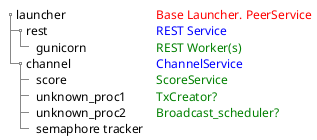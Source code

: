 @startuml
salt
{
  {T
     + launcher | <color:red> Base Launcher. PeerService
     ++ rest | <color:blue> REST Service
     +++ gunicorn | <color:green> REST Worker(s)
     ++ channel | <color:blue> ChannelService
     +++ score | <color:green> ScoreService
     +++ unknown_proc1 | <color:green> TxCreator?
     +++ unknown_proc2 | <color:green> Broadcast_scheduler?
     +++ semaphore tracker
  }
}
@enduml

